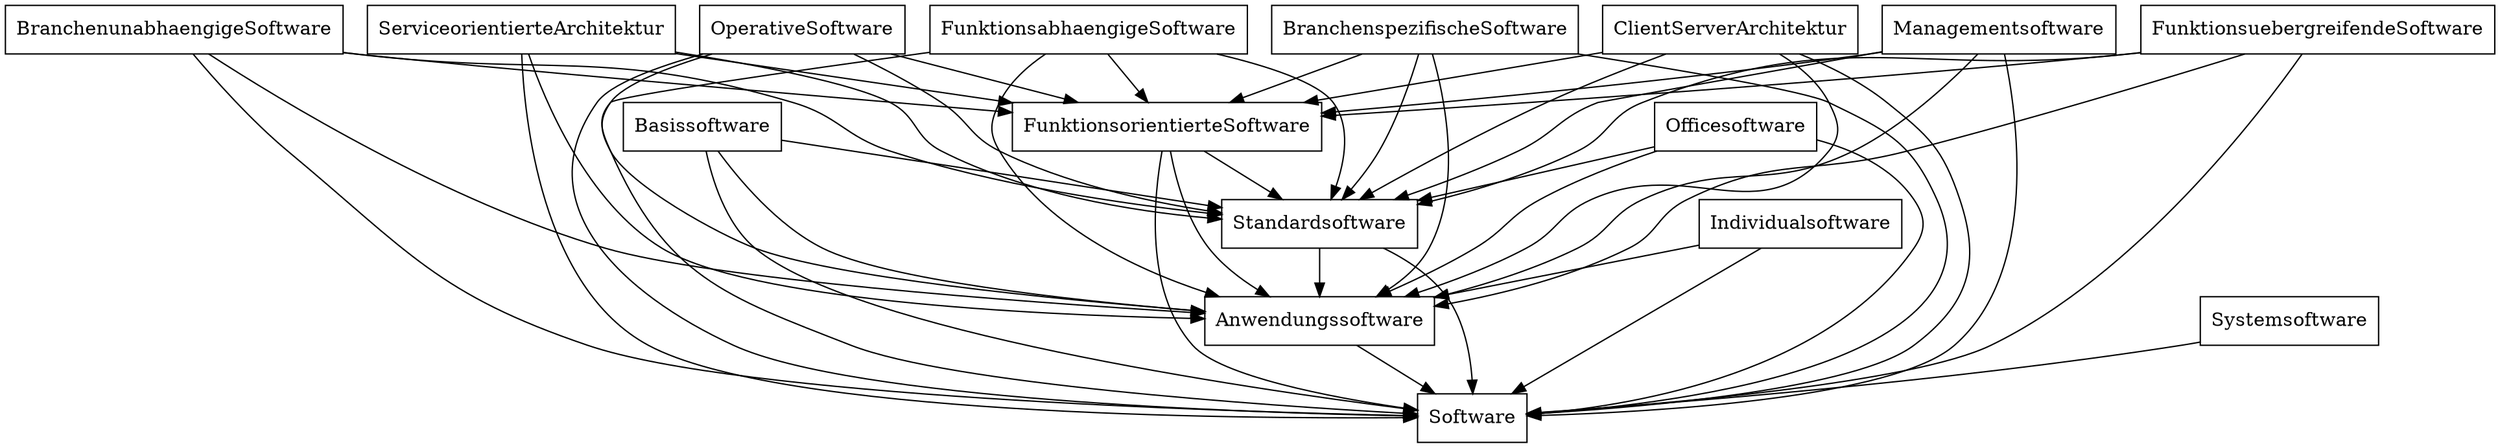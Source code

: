 digraph{
graph [rankdir=TB];
node [shape=box];
edge [arrowhead=normal];
0[label="Software",]
1[label="BranchenunabhaengigeSoftware",]
2[label="Basissoftware",]
3[label="ServiceorientierteArchitektur",]
4[label="OperativeSoftware",]
5[label="FunktionsabhaengigeSoftware",]
6[label="BranchenspezifischeSoftware",]
7[label="ClientServerArchitektur",]
8[label="Officesoftware",]
9[label="Systemsoftware",]
10[label="Individualsoftware",]
11[label="Standardsoftware",]
12[label="Managementsoftware",]
13[label="Anwendungssoftware",]
14[label="FunktionsuebergreifendeSoftware",]
15[label="FunktionsorientierteSoftware",]
1->0[label="",]
1->11[label="",]
1->13[label="",]
1->15[label="",]
2->0[label="",]
2->11[label="",]
2->13[label="",]
3->0[label="",]
3->11[label="",]
3->13[label="",]
3->15[label="",]
4->0[label="",]
4->11[label="",]
4->13[label="",]
4->15[label="",]
5->0[label="",]
5->11[label="",]
5->13[label="",]
5->15[label="",]
6->0[label="",]
6->11[label="",]
6->13[label="",]
6->15[label="",]
7->0[label="",]
7->11[label="",]
7->13[label="",]
7->15[label="",]
8->0[label="",]
8->11[label="",]
8->13[label="",]
9->0[label="",]
10->0[label="",]
10->13[label="",]
11->0[label="",]
11->13[label="",]
12->0[label="",]
12->11[label="",]
12->13[label="",]
12->15[label="",]
13->0[label="",]
14->0[label="",]
14->11[label="",]
14->13[label="",]
14->15[label="",]
15->0[label="",]
15->11[label="",]
15->13[label="",]
}
